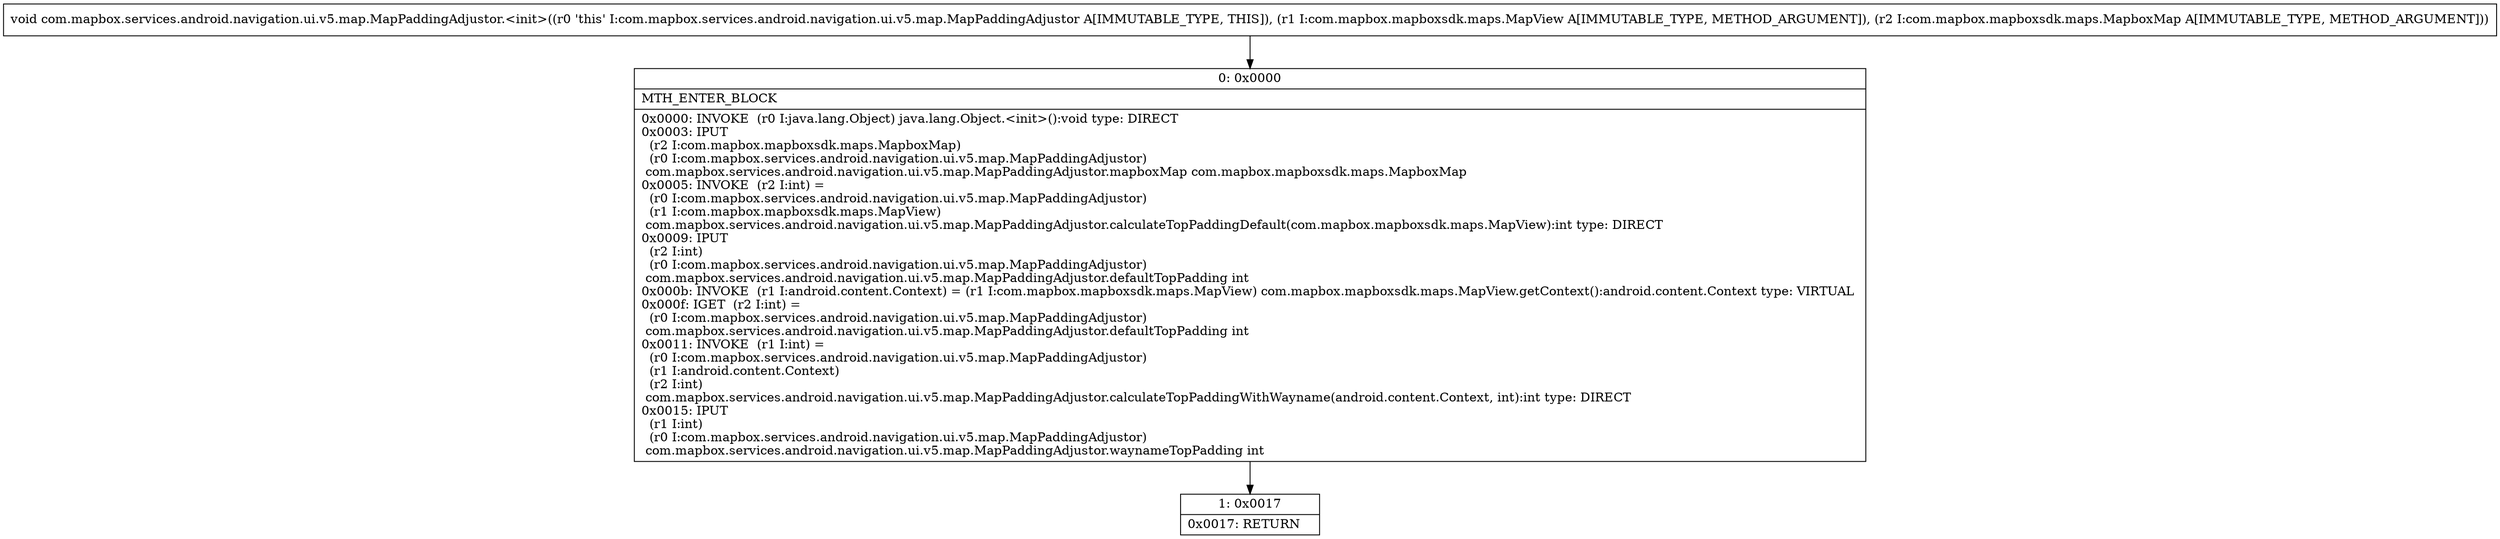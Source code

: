 digraph "CFG forcom.mapbox.services.android.navigation.ui.v5.map.MapPaddingAdjustor.\<init\>(Lcom\/mapbox\/mapboxsdk\/maps\/MapView;Lcom\/mapbox\/mapboxsdk\/maps\/MapboxMap;)V" {
Node_0 [shape=record,label="{0\:\ 0x0000|MTH_ENTER_BLOCK\l|0x0000: INVOKE  (r0 I:java.lang.Object) java.lang.Object.\<init\>():void type: DIRECT \l0x0003: IPUT  \l  (r2 I:com.mapbox.mapboxsdk.maps.MapboxMap)\l  (r0 I:com.mapbox.services.android.navigation.ui.v5.map.MapPaddingAdjustor)\l com.mapbox.services.android.navigation.ui.v5.map.MapPaddingAdjustor.mapboxMap com.mapbox.mapboxsdk.maps.MapboxMap \l0x0005: INVOKE  (r2 I:int) = \l  (r0 I:com.mapbox.services.android.navigation.ui.v5.map.MapPaddingAdjustor)\l  (r1 I:com.mapbox.mapboxsdk.maps.MapView)\l com.mapbox.services.android.navigation.ui.v5.map.MapPaddingAdjustor.calculateTopPaddingDefault(com.mapbox.mapboxsdk.maps.MapView):int type: DIRECT \l0x0009: IPUT  \l  (r2 I:int)\l  (r0 I:com.mapbox.services.android.navigation.ui.v5.map.MapPaddingAdjustor)\l com.mapbox.services.android.navigation.ui.v5.map.MapPaddingAdjustor.defaultTopPadding int \l0x000b: INVOKE  (r1 I:android.content.Context) = (r1 I:com.mapbox.mapboxsdk.maps.MapView) com.mapbox.mapboxsdk.maps.MapView.getContext():android.content.Context type: VIRTUAL \l0x000f: IGET  (r2 I:int) = \l  (r0 I:com.mapbox.services.android.navigation.ui.v5.map.MapPaddingAdjustor)\l com.mapbox.services.android.navigation.ui.v5.map.MapPaddingAdjustor.defaultTopPadding int \l0x0011: INVOKE  (r1 I:int) = \l  (r0 I:com.mapbox.services.android.navigation.ui.v5.map.MapPaddingAdjustor)\l  (r1 I:android.content.Context)\l  (r2 I:int)\l com.mapbox.services.android.navigation.ui.v5.map.MapPaddingAdjustor.calculateTopPaddingWithWayname(android.content.Context, int):int type: DIRECT \l0x0015: IPUT  \l  (r1 I:int)\l  (r0 I:com.mapbox.services.android.navigation.ui.v5.map.MapPaddingAdjustor)\l com.mapbox.services.android.navigation.ui.v5.map.MapPaddingAdjustor.waynameTopPadding int \l}"];
Node_1 [shape=record,label="{1\:\ 0x0017|0x0017: RETURN   \l}"];
MethodNode[shape=record,label="{void com.mapbox.services.android.navigation.ui.v5.map.MapPaddingAdjustor.\<init\>((r0 'this' I:com.mapbox.services.android.navigation.ui.v5.map.MapPaddingAdjustor A[IMMUTABLE_TYPE, THIS]), (r1 I:com.mapbox.mapboxsdk.maps.MapView A[IMMUTABLE_TYPE, METHOD_ARGUMENT]), (r2 I:com.mapbox.mapboxsdk.maps.MapboxMap A[IMMUTABLE_TYPE, METHOD_ARGUMENT])) }"];
MethodNode -> Node_0;
Node_0 -> Node_1;
}

